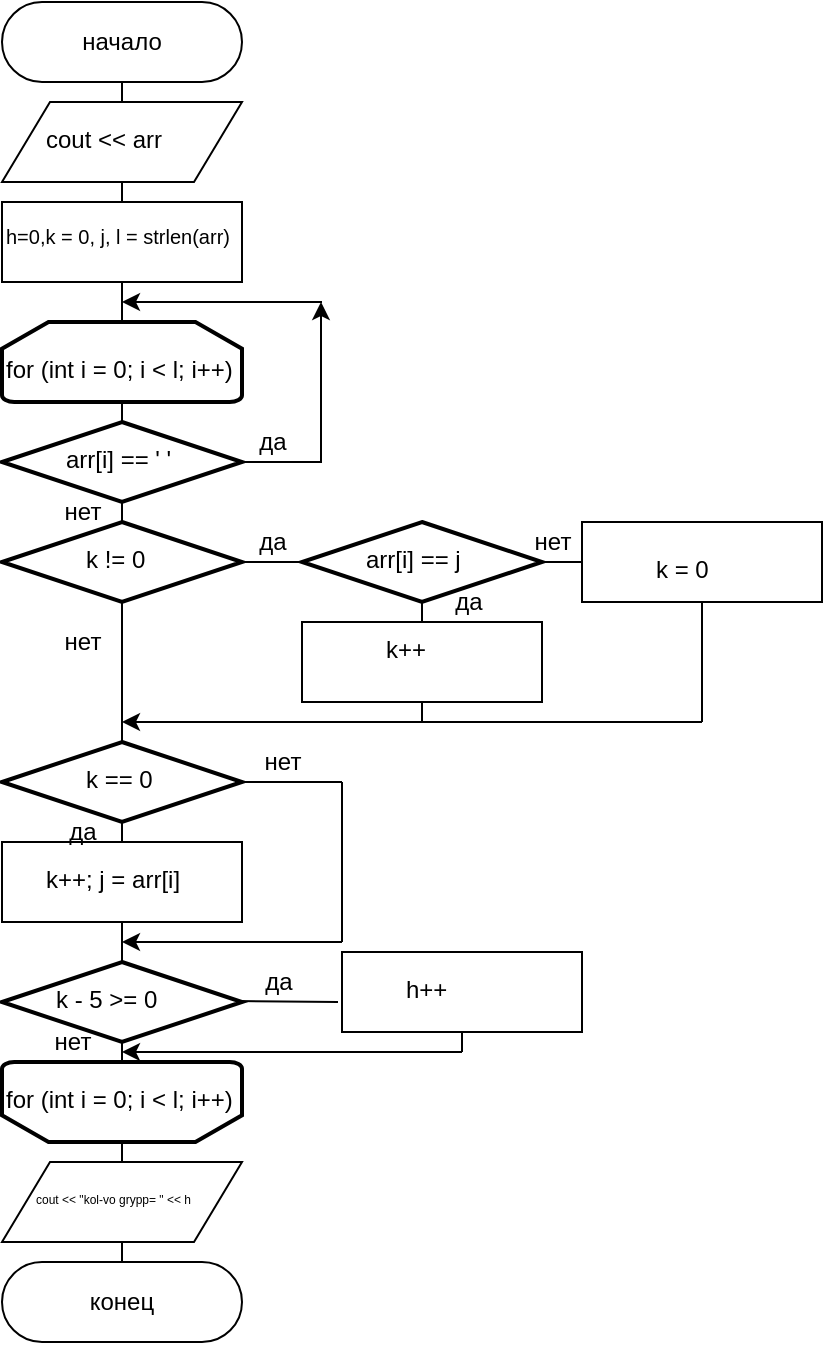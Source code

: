 <mxfile version="12.3.9" type="device" pages="1"><diagram id="9XJ0Xzje3q8-m8a2w7o4" name="Страница 1"><mxGraphModel dx="448" dy="378" grid="1" gridSize="10" guides="1" tooltips="1" connect="1" arrows="1" fold="1" page="1" pageScale="1" pageWidth="850" pageHeight="1100" math="0" shadow="0"><root><mxCell id="0"/><mxCell id="1" parent="0"/><mxCell id="4CybvLTG6OnXpKi1pWfM-16" value="" style="endArrow=none;html=1;entryX=0.5;entryY=0;entryDx=0;entryDy=0;exitX=0.5;exitY=1;exitDx=0;exitDy=0;" edge="1" parent="1" source="4CybvLTG6OnXpKi1pWfM-1" target="4CybvLTG6OnXpKi1pWfM-17"><mxGeometry width="50" height="50" relative="1" as="geometry"><mxPoint x="40" y="730" as="sourcePoint"/><mxPoint x="90" y="670" as="targetPoint"/></mxGeometry></mxCell><mxCell id="4CybvLTG6OnXpKi1pWfM-1" value="начало" style="rounded=1;whiteSpace=wrap;html=1;arcSize=50;" vertex="1" parent="1"><mxGeometry x="40" y="10" width="120" height="40" as="geometry"/></mxCell><mxCell id="4CybvLTG6OnXpKi1pWfM-2" value="" style="rounded=0;whiteSpace=wrap;html=1;" vertex="1" parent="1"><mxGeometry x="40" y="110" width="120" height="40" as="geometry"/></mxCell><mxCell id="4CybvLTG6OnXpKi1pWfM-3" value="" style="shape=parallelogram;perimeter=parallelogramPerimeter;whiteSpace=wrap;html=1;" vertex="1" parent="1"><mxGeometry x="40" y="60" width="120" height="40" as="geometry"/></mxCell><mxCell id="4CybvLTG6OnXpKi1pWfM-4" value="" style="strokeWidth=2;html=1;shape=mxgraph.flowchart.loop_limit;whiteSpace=wrap;" vertex="1" parent="1"><mxGeometry x="40" y="170" width="120" height="40" as="geometry"/></mxCell><mxCell id="4CybvLTG6OnXpKi1pWfM-5" value="" style="strokeWidth=2;html=1;shape=mxgraph.flowchart.loop_limit;whiteSpace=wrap;rotation=-180;" vertex="1" parent="1"><mxGeometry x="40" y="540" width="120" height="40" as="geometry"/></mxCell><mxCell id="4CybvLTG6OnXpKi1pWfM-6" value="" style="strokeWidth=2;html=1;shape=mxgraph.flowchart.decision;whiteSpace=wrap;" vertex="1" parent="1"><mxGeometry x="40" y="220" width="120" height="40" as="geometry"/></mxCell><mxCell id="4CybvLTG6OnXpKi1pWfM-7" value="" style="strokeWidth=2;html=1;shape=mxgraph.flowchart.decision;whiteSpace=wrap;" vertex="1" parent="1"><mxGeometry x="40" y="270" width="120" height="40" as="geometry"/></mxCell><mxCell id="4CybvLTG6OnXpKi1pWfM-8" value="" style="strokeWidth=2;html=1;shape=mxgraph.flowchart.decision;whiteSpace=wrap;" vertex="1" parent="1"><mxGeometry x="190" y="270" width="120" height="40" as="geometry"/></mxCell><mxCell id="4CybvLTG6OnXpKi1pWfM-10" value="" style="rounded=0;whiteSpace=wrap;html=1;" vertex="1" parent="1"><mxGeometry x="190" y="320" width="120" height="40" as="geometry"/></mxCell><mxCell id="4CybvLTG6OnXpKi1pWfM-12" value="" style="strokeWidth=2;html=1;shape=mxgraph.flowchart.decision;whiteSpace=wrap;" vertex="1" parent="1"><mxGeometry x="40" y="380" width="120" height="40" as="geometry"/></mxCell><mxCell id="4CybvLTG6OnXpKi1pWfM-13" value="" style="rounded=0;whiteSpace=wrap;html=1;" vertex="1" parent="1"><mxGeometry x="40" y="430" width="120" height="40" as="geometry"/></mxCell><mxCell id="4CybvLTG6OnXpKi1pWfM-14" value="" style="strokeWidth=2;html=1;shape=mxgraph.flowchart.decision;whiteSpace=wrap;" vertex="1" parent="1"><mxGeometry x="40" y="490" width="120" height="40" as="geometry"/></mxCell><mxCell id="4CybvLTG6OnXpKi1pWfM-15" value="" style="shape=parallelogram;perimeter=parallelogramPerimeter;whiteSpace=wrap;html=1;" vertex="1" parent="1"><mxGeometry x="40" y="590" width="120" height="40" as="geometry"/></mxCell><mxCell id="4CybvLTG6OnXpKi1pWfM-17" value="конец" style="rounded=1;whiteSpace=wrap;html=1;arcSize=50;" vertex="1" parent="1"><mxGeometry x="40" y="640" width="120" height="40" as="geometry"/></mxCell><mxCell id="4CybvLTG6OnXpKi1pWfM-18" value="cout &lt;&lt; arr" style="text;html=1;" vertex="1" parent="1"><mxGeometry x="60" y="65" width="80" height="30" as="geometry"/></mxCell><mxCell id="4CybvLTG6OnXpKi1pWfM-19" value="for (int i = 0; i &lt; l; i++)" style="text;html=1;" vertex="1" parent="1"><mxGeometry x="40" y="180" width="140" height="30" as="geometry"/></mxCell><mxCell id="4CybvLTG6OnXpKi1pWfM-20" value="&lt;font style=&quot;font-size: 10px&quot;&gt;h=0,k = 0, j, l = strlen(arr)&lt;/font&gt;" style="text;html=1;" vertex="1" parent="1"><mxGeometry x="40" y="113" width="110" height="30" as="geometry"/></mxCell><mxCell id="4CybvLTG6OnXpKi1pWfM-21" value="for (int i = 0; i &lt; l; i++)" style="text;html=1;" vertex="1" parent="1"><mxGeometry x="40" y="545" width="140" height="30" as="geometry"/></mxCell><mxCell id="4CybvLTG6OnXpKi1pWfM-22" value="arr[i] == ' '" style="text;html=1;" vertex="1" parent="1"><mxGeometry x="70" y="225" width="80" height="30" as="geometry"/></mxCell><mxCell id="4CybvLTG6OnXpKi1pWfM-23" value="" style="endArrow=none;html=1;" edge="1" parent="1"><mxGeometry width="50" height="50" relative="1" as="geometry"><mxPoint x="160" y="240" as="sourcePoint"/><mxPoint x="200" y="240" as="targetPoint"/></mxGeometry></mxCell><mxCell id="4CybvLTG6OnXpKi1pWfM-24" value="" style="endArrow=classic;html=1;" edge="1" parent="1"><mxGeometry width="50" height="50" relative="1" as="geometry"><mxPoint x="199.5" y="240" as="sourcePoint"/><mxPoint x="199.5" y="160" as="targetPoint"/></mxGeometry></mxCell><mxCell id="4CybvLTG6OnXpKi1pWfM-25" value="" style="endArrow=classic;html=1;" edge="1" parent="1"><mxGeometry width="50" height="50" relative="1" as="geometry"><mxPoint x="200" y="160" as="sourcePoint"/><mxPoint x="100" y="160" as="targetPoint"/></mxGeometry></mxCell><mxCell id="4CybvLTG6OnXpKi1pWfM-26" value="k != 0" style="text;html=1;" vertex="1" parent="1"><mxGeometry x="80" y="275" width="60" height="30" as="geometry"/></mxCell><mxCell id="4CybvLTG6OnXpKi1pWfM-28" value="" style="endArrow=none;html=1;entryX=0;entryY=0.5;entryDx=0;entryDy=0;entryPerimeter=0;exitX=1;exitY=0.5;exitDx=0;exitDy=0;exitPerimeter=0;" edge="1" parent="1" source="4CybvLTG6OnXpKi1pWfM-7" target="4CybvLTG6OnXpKi1pWfM-8"><mxGeometry width="50" height="50" relative="1" as="geometry"><mxPoint x="140" y="350" as="sourcePoint"/><mxPoint x="190" y="300" as="targetPoint"/></mxGeometry></mxCell><mxCell id="4CybvLTG6OnXpKi1pWfM-29" value="arr[i] == j" style="text;html=1;" vertex="1" parent="1"><mxGeometry x="220" y="275" width="70" height="30" as="geometry"/></mxCell><mxCell id="4CybvLTG6OnXpKi1pWfM-30" value="" style="endArrow=none;html=1;entryX=0.5;entryY=1;entryDx=0;entryDy=0;entryPerimeter=0;exitX=0.5;exitY=0;exitDx=0;exitDy=0;" edge="1" parent="1" source="4CybvLTG6OnXpKi1pWfM-10" target="4CybvLTG6OnXpKi1pWfM-8"><mxGeometry width="50" height="50" relative="1" as="geometry"><mxPoint x="210" y="410" as="sourcePoint"/><mxPoint x="260" y="360" as="targetPoint"/></mxGeometry></mxCell><mxCell id="4CybvLTG6OnXpKi1pWfM-31" value="k++" style="text;html=1;" vertex="1" parent="1"><mxGeometry x="230" y="320" width="50" height="30" as="geometry"/></mxCell><mxCell id="4CybvLTG6OnXpKi1pWfM-32" value="" style="rounded=0;whiteSpace=wrap;html=1;" vertex="1" parent="1"><mxGeometry x="330" y="270" width="120" height="40" as="geometry"/></mxCell><mxCell id="4CybvLTG6OnXpKi1pWfM-33" value="" style="endArrow=none;html=1;exitX=1;exitY=0.5;exitDx=0;exitDy=0;exitPerimeter=0;entryX=0;entryY=0.5;entryDx=0;entryDy=0;" edge="1" parent="1" source="4CybvLTG6OnXpKi1pWfM-8" target="4CybvLTG6OnXpKi1pWfM-32"><mxGeometry width="50" height="50" relative="1" as="geometry"><mxPoint x="330" y="360" as="sourcePoint"/><mxPoint x="380" y="310" as="targetPoint"/></mxGeometry></mxCell><mxCell id="4CybvLTG6OnXpKi1pWfM-34" value="k = 0" style="text;html=1;" vertex="1" parent="1"><mxGeometry x="365" y="280" width="50" height="20" as="geometry"/></mxCell><mxCell id="4CybvLTG6OnXpKi1pWfM-35" value="" style="endArrow=none;html=1;entryX=0.5;entryY=1;entryDx=0;entryDy=0;" edge="1" parent="1" target="4CybvLTG6OnXpKi1pWfM-32"><mxGeometry width="50" height="50" relative="1" as="geometry"><mxPoint x="390" y="370" as="sourcePoint"/><mxPoint x="400" y="310" as="targetPoint"/></mxGeometry></mxCell><mxCell id="4CybvLTG6OnXpKi1pWfM-36" value="" style="endArrow=classic;html=1;" edge="1" parent="1"><mxGeometry width="50" height="50" relative="1" as="geometry"><mxPoint x="390" y="370" as="sourcePoint"/><mxPoint x="100" y="370" as="targetPoint"/></mxGeometry></mxCell><mxCell id="4CybvLTG6OnXpKi1pWfM-37" value="" style="endArrow=none;html=1;entryX=0.5;entryY=1;entryDx=0;entryDy=0;" edge="1" parent="1" target="4CybvLTG6OnXpKi1pWfM-10"><mxGeometry width="50" height="50" relative="1" as="geometry"><mxPoint x="250" y="370" as="sourcePoint"/><mxPoint x="270" y="360" as="targetPoint"/></mxGeometry></mxCell><mxCell id="4CybvLTG6OnXpKi1pWfM-38" value="k == 0" style="text;html=1;" vertex="1" parent="1"><mxGeometry x="80" y="385" width="60" height="30" as="geometry"/></mxCell><mxCell id="4CybvLTG6OnXpKi1pWfM-39" value="k++; j = arr[i]" style="text;html=1;" vertex="1" parent="1"><mxGeometry x="60" y="435" width="90" height="30" as="geometry"/></mxCell><mxCell id="4CybvLTG6OnXpKi1pWfM-40" value="k - 5 &gt;= 0" style="text;html=1;" vertex="1" parent="1"><mxGeometry x="65" y="495" width="80" height="30" as="geometry"/></mxCell><mxCell id="4CybvLTG6OnXpKi1pWfM-41" value="&lt;font style=&quot;font-size: 6px&quot;&gt;cout &amp;lt;&amp;lt; &quot;kol-vo grypp= &quot; &amp;lt;&amp;lt; h&lt;/font&gt;" style="text;html=1;" vertex="1" parent="1"><mxGeometry x="55" y="592.5" width="180" height="30" as="geometry"/></mxCell><mxCell id="4CybvLTG6OnXpKi1pWfM-42" value="" style="endArrow=none;html=1;exitX=1;exitY=0.5;exitDx=0;exitDy=0;exitPerimeter=0;" edge="1" parent="1" source="4CybvLTG6OnXpKi1pWfM-12"><mxGeometry width="50" height="50" relative="1" as="geometry"><mxPoint x="160" y="440" as="sourcePoint"/><mxPoint x="210" y="400" as="targetPoint"/></mxGeometry></mxCell><mxCell id="4CybvLTG6OnXpKi1pWfM-43" value="" style="endArrow=none;html=1;" edge="1" parent="1"><mxGeometry width="50" height="50" relative="1" as="geometry"><mxPoint x="210" y="480" as="sourcePoint"/><mxPoint x="210" y="400" as="targetPoint"/></mxGeometry></mxCell><mxCell id="4CybvLTG6OnXpKi1pWfM-45" value="" style="rounded=0;whiteSpace=wrap;html=1;" vertex="1" parent="1"><mxGeometry x="210" y="485" width="120" height="40" as="geometry"/></mxCell><mxCell id="4CybvLTG6OnXpKi1pWfM-46" value="h++" style="text;html=1;" vertex="1" parent="1"><mxGeometry x="240" y="490" width="50" height="30" as="geometry"/></mxCell><mxCell id="4CybvLTG6OnXpKi1pWfM-47" value="" style="endArrow=classic;html=1;" edge="1" parent="1"><mxGeometry width="50" height="50" relative="1" as="geometry"><mxPoint x="210" y="480" as="sourcePoint"/><mxPoint x="100" y="480" as="targetPoint"/></mxGeometry></mxCell><mxCell id="4CybvLTG6OnXpKi1pWfM-48" value="" style="endArrow=none;html=1;exitX=1;exitY=0.5;exitDx=0;exitDy=0;exitPerimeter=0;" edge="1" parent="1"><mxGeometry width="50" height="50" relative="1" as="geometry"><mxPoint x="157.5" y="509.5" as="sourcePoint"/><mxPoint x="208" y="510" as="targetPoint"/></mxGeometry></mxCell><mxCell id="4CybvLTG6OnXpKi1pWfM-50" value="" style="endArrow=classic;html=1;" edge="1" parent="1"><mxGeometry width="50" height="50" relative="1" as="geometry"><mxPoint x="270" y="535" as="sourcePoint"/><mxPoint x="100" y="535" as="targetPoint"/></mxGeometry></mxCell><mxCell id="4CybvLTG6OnXpKi1pWfM-51" value="" style="endArrow=none;html=1;entryX=0.5;entryY=1;entryDx=0;entryDy=0;" edge="1" parent="1" target="4CybvLTG6OnXpKi1pWfM-45"><mxGeometry width="50" height="50" relative="1" as="geometry"><mxPoint x="270" y="535" as="sourcePoint"/><mxPoint x="290" y="535" as="targetPoint"/></mxGeometry></mxCell><mxCell id="4CybvLTG6OnXpKi1pWfM-52" value="да" style="text;html=1;align=center;verticalAlign=middle;resizable=0;points=[];;autosize=1;" vertex="1" parent="1"><mxGeometry x="160" y="220" width="30" height="20" as="geometry"/></mxCell><mxCell id="4CybvLTG6OnXpKi1pWfM-53" value="да" style="text;html=1;align=center;verticalAlign=middle;resizable=0;points=[];;autosize=1;" vertex="1" parent="1"><mxGeometry x="160" y="270" width="30" height="20" as="geometry"/></mxCell><mxCell id="4CybvLTG6OnXpKi1pWfM-54" value="да" style="text;html=1;align=center;verticalAlign=middle;resizable=0;points=[];;autosize=1;" vertex="1" parent="1"><mxGeometry x="257.5" y="300" width="30" height="20" as="geometry"/></mxCell><mxCell id="4CybvLTG6OnXpKi1pWfM-55" value="да" style="text;html=1;align=center;verticalAlign=middle;resizable=0;points=[];;autosize=1;" vertex="1" parent="1"><mxGeometry x="65" y="415" width="30" height="20" as="geometry"/></mxCell><mxCell id="4CybvLTG6OnXpKi1pWfM-56" value="да" style="text;html=1;align=center;verticalAlign=middle;resizable=0;points=[];;autosize=1;" vertex="1" parent="1"><mxGeometry x="162.5" y="490" width="30" height="20" as="geometry"/></mxCell><mxCell id="4CybvLTG6OnXpKi1pWfM-57" value="нет" style="text;html=1;align=center;verticalAlign=middle;resizable=0;points=[];;autosize=1;" vertex="1" parent="1"><mxGeometry x="300" y="270" width="30" height="20" as="geometry"/></mxCell><mxCell id="4CybvLTG6OnXpKi1pWfM-58" value="нет" style="text;html=1;align=center;verticalAlign=middle;resizable=0;points=[];;autosize=1;" vertex="1" parent="1"><mxGeometry x="65" y="320" width="30" height="20" as="geometry"/></mxCell><mxCell id="4CybvLTG6OnXpKi1pWfM-59" value="нет" style="text;html=1;align=center;verticalAlign=middle;resizable=0;points=[];;autosize=1;" vertex="1" parent="1"><mxGeometry x="165" y="380" width="30" height="20" as="geometry"/></mxCell><mxCell id="4CybvLTG6OnXpKi1pWfM-60" value="нет" style="text;html=1;align=center;verticalAlign=middle;resizable=0;points=[];;autosize=1;" vertex="1" parent="1"><mxGeometry x="60" y="520" width="30" height="20" as="geometry"/></mxCell><mxCell id="4CybvLTG6OnXpKi1pWfM-61" value="нет" style="text;html=1;align=center;verticalAlign=middle;resizable=0;points=[];;autosize=1;" vertex="1" parent="1"><mxGeometry x="65" y="255" width="30" height="20" as="geometry"/></mxCell></root></mxGraphModel></diagram></mxfile>